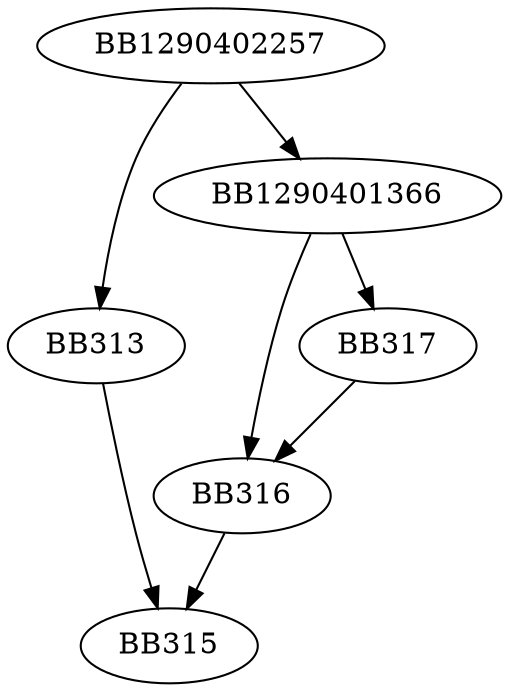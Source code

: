 digraph G{
	BB1290402257->BB313;
	BB1290402257->BB1290401366;
	BB313->BB315;
	BB1290401366->BB316;
	BB1290401366->BB317;
	BB317->BB316;
	BB316->BB315;
}
